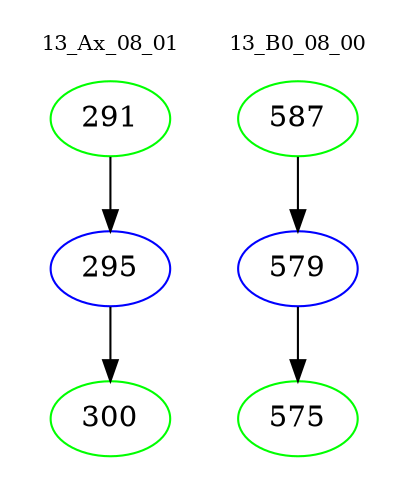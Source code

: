 digraph{
subgraph cluster_0 {
color = white
label = "13_Ax_08_01";
fontsize=10;
T0_291 [label="291", color="green"]
T0_291 -> T0_295 [color="black"]
T0_295 [label="295", color="blue"]
T0_295 -> T0_300 [color="black"]
T0_300 [label="300", color="green"]
}
subgraph cluster_1 {
color = white
label = "13_B0_08_00";
fontsize=10;
T1_587 [label="587", color="green"]
T1_587 -> T1_579 [color="black"]
T1_579 [label="579", color="blue"]
T1_579 -> T1_575 [color="black"]
T1_575 [label="575", color="green"]
}
}
